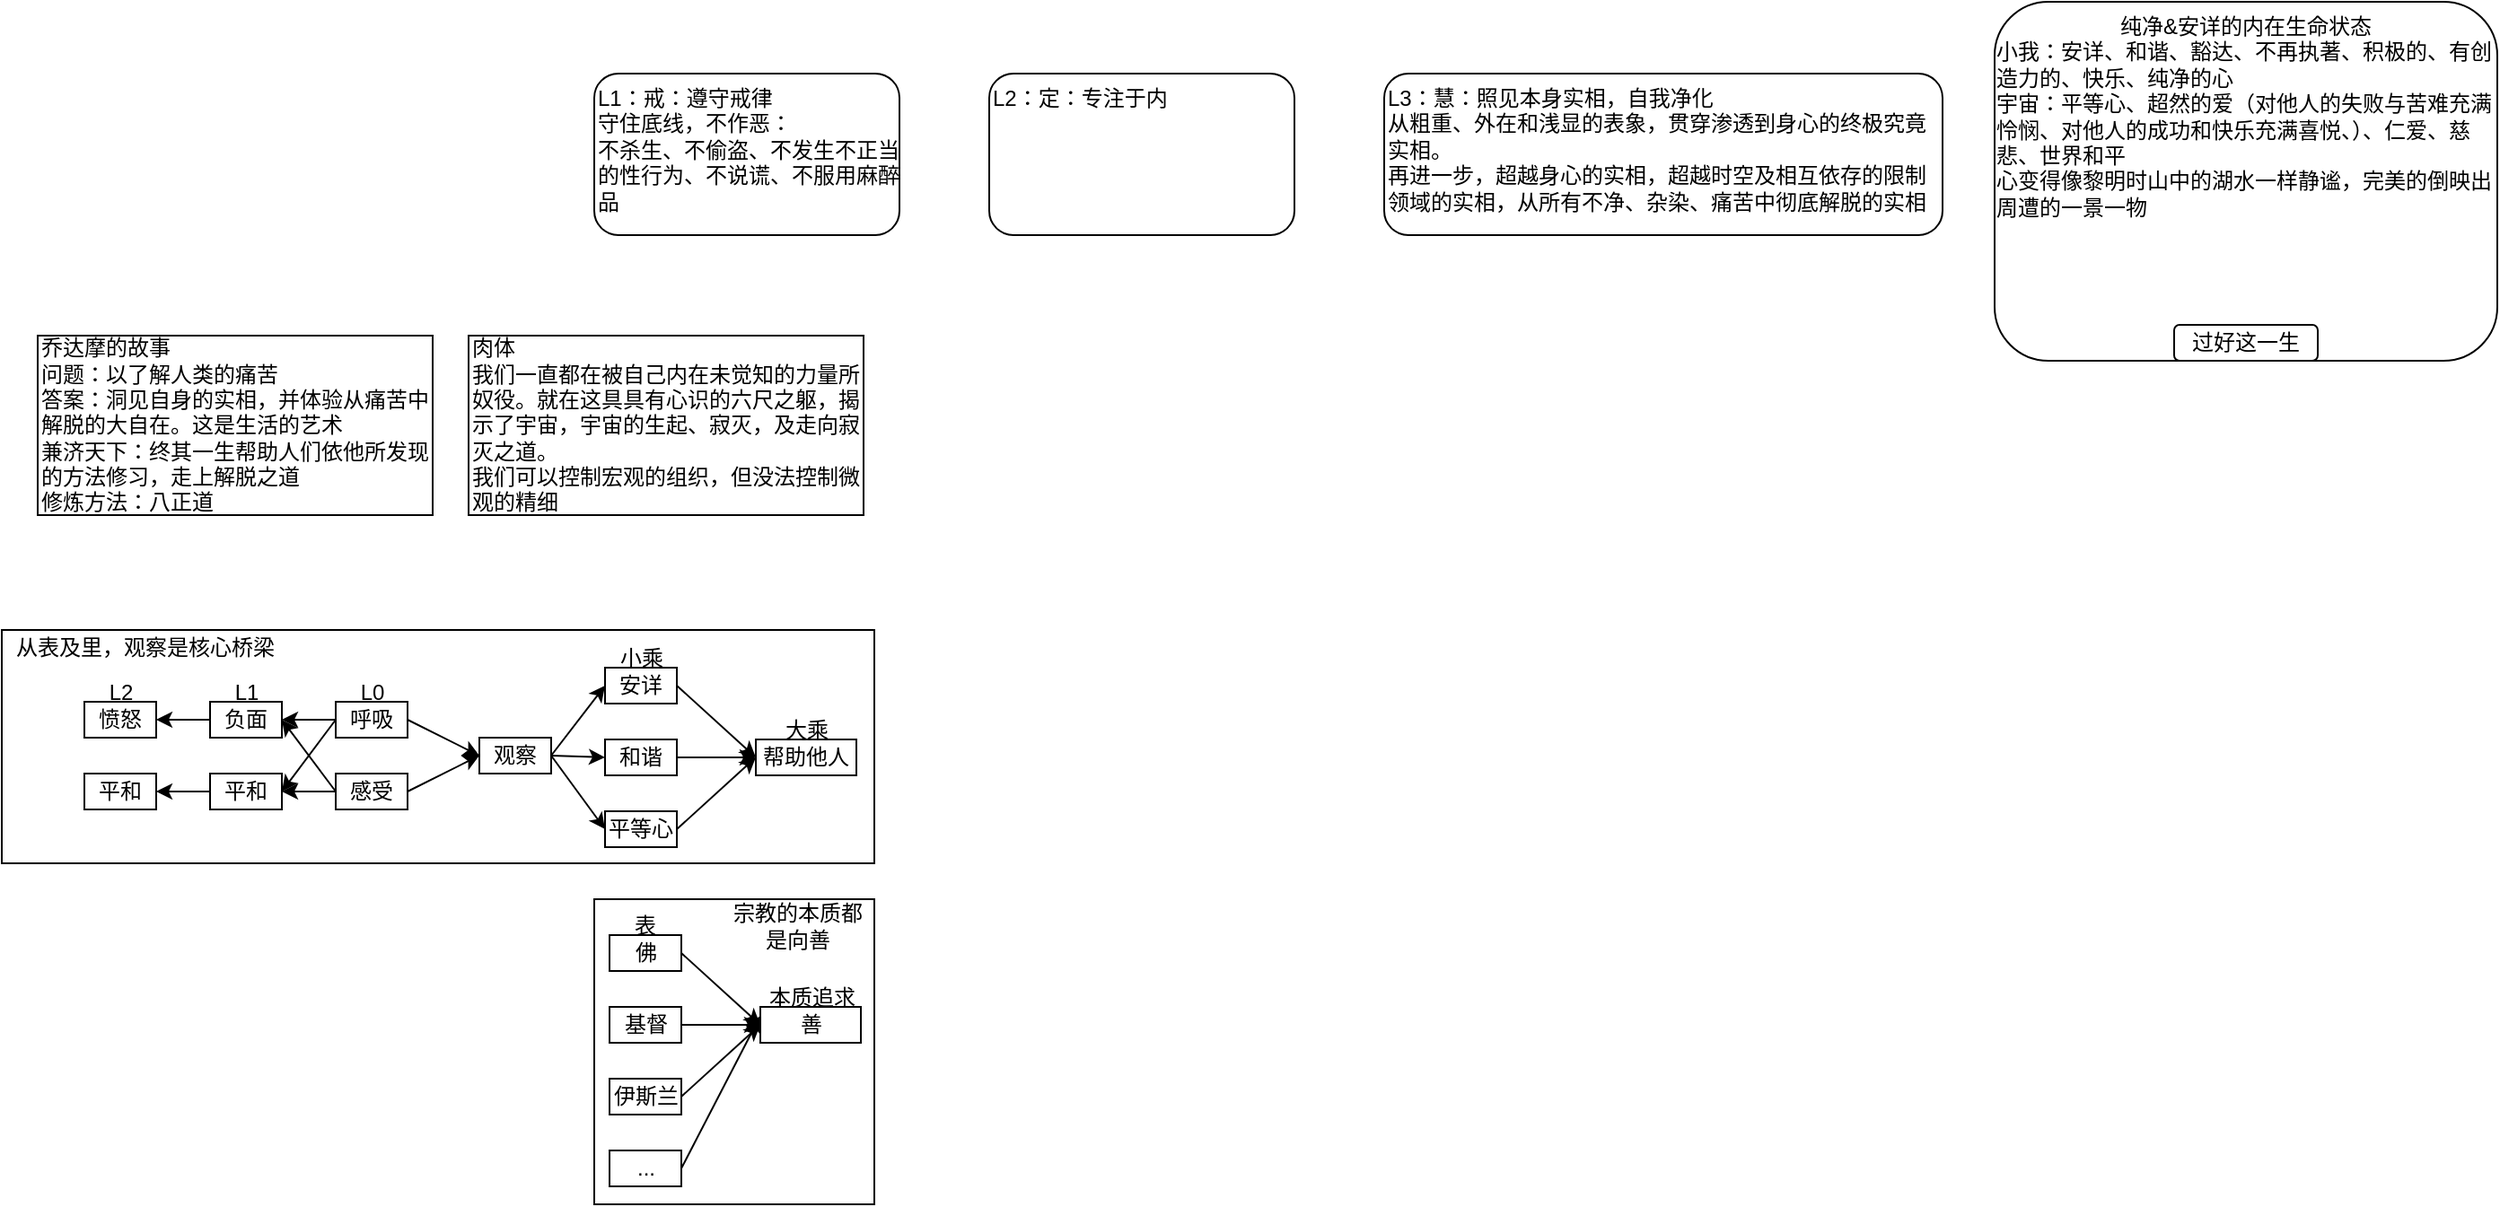 <mxfile version="24.7.6">
  <diagram name="第 1 页" id="rtMotEhuk78CixwwPYpt">
    <mxGraphModel dx="1752" dy="498" grid="1" gridSize="10" guides="1" tooltips="1" connect="1" arrows="1" fold="1" page="1" pageScale="1" pageWidth="827" pageHeight="1169" math="0" shadow="0">
      <root>
        <mxCell id="0" />
        <mxCell id="1" parent="0" />
        <mxCell id="nT96e9O3tZ2XYBUej3jo-65" value="" style="rounded=0;whiteSpace=wrap;html=1;" vertex="1" parent="1">
          <mxGeometry x="-690" y="440" width="486" height="130" as="geometry" />
        </mxCell>
        <mxCell id="nT96e9O3tZ2XYBUej3jo-3" value="&lt;div&gt;愤怒&lt;/div&gt;" style="rounded=0;whiteSpace=wrap;html=1;" vertex="1" parent="1">
          <mxGeometry x="-644" y="480" width="40" height="20" as="geometry" />
        </mxCell>
        <mxCell id="nT96e9O3tZ2XYBUej3jo-4" value="&lt;div&gt;平和&lt;/div&gt;" style="rounded=0;whiteSpace=wrap;html=1;" vertex="1" parent="1">
          <mxGeometry x="-644" y="520" width="40" height="20" as="geometry" />
        </mxCell>
        <mxCell id="nT96e9O3tZ2XYBUej3jo-5" value="&lt;div&gt;负面&lt;/div&gt;" style="rounded=0;whiteSpace=wrap;html=1;" vertex="1" parent="1">
          <mxGeometry x="-574" y="480" width="40" height="20" as="geometry" />
        </mxCell>
        <mxCell id="nT96e9O3tZ2XYBUej3jo-6" value="&lt;div&gt;平和&lt;/div&gt;" style="rounded=0;whiteSpace=wrap;html=1;" vertex="1" parent="1">
          <mxGeometry x="-574" y="520" width="40" height="20" as="geometry" />
        </mxCell>
        <mxCell id="nT96e9O3tZ2XYBUej3jo-9" style="edgeStyle=orthogonalEdgeStyle;rounded=0;orthogonalLoop=1;jettySize=auto;html=1;entryX=1;entryY=0.5;entryDx=0;entryDy=0;" edge="1" parent="1" source="nT96e9O3tZ2XYBUej3jo-7" target="nT96e9O3tZ2XYBUej3jo-5">
          <mxGeometry relative="1" as="geometry" />
        </mxCell>
        <mxCell id="nT96e9O3tZ2XYBUej3jo-7" value="&lt;div&gt;呼吸&lt;/div&gt;" style="rounded=0;whiteSpace=wrap;html=1;" vertex="1" parent="1">
          <mxGeometry x="-504" y="480" width="40" height="20" as="geometry" />
        </mxCell>
        <mxCell id="nT96e9O3tZ2XYBUej3jo-10" style="edgeStyle=orthogonalEdgeStyle;rounded=0;orthogonalLoop=1;jettySize=auto;html=1;entryX=1;entryY=0.5;entryDx=0;entryDy=0;" edge="1" parent="1" source="nT96e9O3tZ2XYBUej3jo-8" target="nT96e9O3tZ2XYBUej3jo-6">
          <mxGeometry relative="1" as="geometry" />
        </mxCell>
        <mxCell id="nT96e9O3tZ2XYBUej3jo-8" value="&lt;div&gt;感受&lt;/div&gt;" style="rounded=0;whiteSpace=wrap;html=1;" vertex="1" parent="1">
          <mxGeometry x="-504" y="520" width="40" height="20" as="geometry" />
        </mxCell>
        <mxCell id="nT96e9O3tZ2XYBUej3jo-11" value="" style="endArrow=classic;html=1;rounded=0;exitX=0;exitY=0.5;exitDx=0;exitDy=0;" edge="1" parent="1" source="nT96e9O3tZ2XYBUej3jo-8">
          <mxGeometry width="50" height="50" relative="1" as="geometry">
            <mxPoint x="-694" y="640" as="sourcePoint" />
            <mxPoint x="-534" y="490" as="targetPoint" />
          </mxGeometry>
        </mxCell>
        <mxCell id="nT96e9O3tZ2XYBUej3jo-12" value="" style="endArrow=classic;html=1;rounded=0;exitX=0;exitY=0.5;exitDx=0;exitDy=0;" edge="1" parent="1" source="nT96e9O3tZ2XYBUej3jo-7">
          <mxGeometry width="50" height="50" relative="1" as="geometry">
            <mxPoint x="-494" y="540" as="sourcePoint" />
            <mxPoint x="-534" y="530" as="targetPoint" />
          </mxGeometry>
        </mxCell>
        <mxCell id="nT96e9O3tZ2XYBUej3jo-13" value="" style="endArrow=classic;html=1;rounded=0;exitX=0;exitY=0.5;exitDx=0;exitDy=0;" edge="1" parent="1" source="nT96e9O3tZ2XYBUej3jo-5">
          <mxGeometry width="50" height="50" relative="1" as="geometry">
            <mxPoint x="-494" y="500" as="sourcePoint" />
            <mxPoint x="-604" y="490" as="targetPoint" />
          </mxGeometry>
        </mxCell>
        <mxCell id="nT96e9O3tZ2XYBUej3jo-14" value="" style="endArrow=classic;html=1;rounded=0;exitX=0;exitY=0.5;exitDx=0;exitDy=0;entryX=1;entryY=0.5;entryDx=0;entryDy=0;" edge="1" parent="1" source="nT96e9O3tZ2XYBUej3jo-6" target="nT96e9O3tZ2XYBUej3jo-4">
          <mxGeometry width="50" height="50" relative="1" as="geometry">
            <mxPoint x="-564" y="500" as="sourcePoint" />
            <mxPoint x="-594" y="500" as="targetPoint" />
          </mxGeometry>
        </mxCell>
        <mxCell id="nT96e9O3tZ2XYBUej3jo-15" value="L0" style="text;html=1;align=center;verticalAlign=middle;whiteSpace=wrap;rounded=0;" vertex="1" parent="1">
          <mxGeometry x="-501.5" y="470" width="35" height="10" as="geometry" />
        </mxCell>
        <mxCell id="nT96e9O3tZ2XYBUej3jo-16" value="L1" style="text;html=1;align=center;verticalAlign=middle;whiteSpace=wrap;rounded=0;" vertex="1" parent="1">
          <mxGeometry x="-571.5" y="470" width="35" height="10" as="geometry" />
        </mxCell>
        <mxCell id="nT96e9O3tZ2XYBUej3jo-17" value="L2" style="text;html=1;align=center;verticalAlign=middle;whiteSpace=wrap;rounded=0;" vertex="1" parent="1">
          <mxGeometry x="-641.5" y="470" width="35" height="10" as="geometry" />
        </mxCell>
        <mxCell id="nT96e9O3tZ2XYBUej3jo-19" value="&lt;div&gt;观察&lt;/div&gt;" style="rounded=0;whiteSpace=wrap;html=1;" vertex="1" parent="1">
          <mxGeometry x="-424" y="500" width="40" height="20" as="geometry" />
        </mxCell>
        <mxCell id="nT96e9O3tZ2XYBUej3jo-21" value="" style="endArrow=classic;html=1;rounded=0;exitX=1;exitY=0.5;exitDx=0;exitDy=0;entryX=0;entryY=0.5;entryDx=0;entryDy=0;" edge="1" parent="1" source="nT96e9O3tZ2XYBUej3jo-7" target="nT96e9O3tZ2XYBUej3jo-19">
          <mxGeometry width="50" height="50" relative="1" as="geometry">
            <mxPoint x="-424" y="540" as="sourcePoint" />
            <mxPoint x="-454" y="580" as="targetPoint" />
          </mxGeometry>
        </mxCell>
        <mxCell id="nT96e9O3tZ2XYBUej3jo-22" value="" style="endArrow=classic;html=1;rounded=0;exitX=1;exitY=0.5;exitDx=0;exitDy=0;entryX=0;entryY=0.5;entryDx=0;entryDy=0;" edge="1" parent="1" source="nT96e9O3tZ2XYBUej3jo-8" target="nT96e9O3tZ2XYBUej3jo-19">
          <mxGeometry width="50" height="50" relative="1" as="geometry">
            <mxPoint x="-454" y="500" as="sourcePoint" />
            <mxPoint x="-414" y="520" as="targetPoint" />
          </mxGeometry>
        </mxCell>
        <mxCell id="nT96e9O3tZ2XYBUej3jo-23" value="安详" style="rounded=0;whiteSpace=wrap;html=1;" vertex="1" parent="1">
          <mxGeometry x="-354" y="461" width="40" height="20" as="geometry" />
        </mxCell>
        <mxCell id="nT96e9O3tZ2XYBUej3jo-24" value="&lt;div&gt;和谐&lt;/div&gt;" style="rounded=0;whiteSpace=wrap;html=1;" vertex="1" parent="1">
          <mxGeometry x="-354" y="501" width="40" height="20" as="geometry" />
        </mxCell>
        <mxCell id="nT96e9O3tZ2XYBUej3jo-25" value="小乘" style="text;html=1;align=center;verticalAlign=middle;whiteSpace=wrap;rounded=0;" vertex="1" parent="1">
          <mxGeometry x="-351.5" y="451" width="35" height="10" as="geometry" />
        </mxCell>
        <mxCell id="nT96e9O3tZ2XYBUej3jo-26" value="&lt;div&gt;平等心&lt;/div&gt;" style="rounded=0;whiteSpace=wrap;html=1;" vertex="1" parent="1">
          <mxGeometry x="-354" y="541" width="40" height="20" as="geometry" />
        </mxCell>
        <mxCell id="nT96e9O3tZ2XYBUej3jo-28" value="&lt;div&gt;帮助他人&lt;/div&gt;" style="rounded=0;whiteSpace=wrap;html=1;" vertex="1" parent="1">
          <mxGeometry x="-270" y="501" width="56" height="20" as="geometry" />
        </mxCell>
        <mxCell id="nT96e9O3tZ2XYBUej3jo-29" value="大乘" style="text;html=1;align=center;verticalAlign=middle;whiteSpace=wrap;rounded=0;" vertex="1" parent="1">
          <mxGeometry x="-259.5" y="491" width="35" height="10" as="geometry" />
        </mxCell>
        <mxCell id="nT96e9O3tZ2XYBUej3jo-30" value="" style="endArrow=classic;html=1;rounded=0;exitX=1;exitY=0.5;exitDx=0;exitDy=0;entryX=0;entryY=0.5;entryDx=0;entryDy=0;" edge="1" parent="1" source="nT96e9O3tZ2XYBUej3jo-19" target="nT96e9O3tZ2XYBUej3jo-23">
          <mxGeometry width="50" height="50" relative="1" as="geometry">
            <mxPoint x="-454" y="500" as="sourcePoint" />
            <mxPoint x="-414" y="520" as="targetPoint" />
          </mxGeometry>
        </mxCell>
        <mxCell id="nT96e9O3tZ2XYBUej3jo-31" value="" style="endArrow=classic;html=1;rounded=0;exitX=1;exitY=0.5;exitDx=0;exitDy=0;entryX=0;entryY=0.5;entryDx=0;entryDy=0;" edge="1" parent="1" source="nT96e9O3tZ2XYBUej3jo-19" target="nT96e9O3tZ2XYBUej3jo-24">
          <mxGeometry width="50" height="50" relative="1" as="geometry">
            <mxPoint x="-374" y="520" as="sourcePoint" />
            <mxPoint x="-344" y="500" as="targetPoint" />
          </mxGeometry>
        </mxCell>
        <mxCell id="nT96e9O3tZ2XYBUej3jo-32" value="" style="endArrow=classic;html=1;rounded=0;exitX=1;exitY=0.5;exitDx=0;exitDy=0;entryX=0;entryY=0.5;entryDx=0;entryDy=0;" edge="1" parent="1" source="nT96e9O3tZ2XYBUej3jo-19" target="nT96e9O3tZ2XYBUej3jo-26">
          <mxGeometry width="50" height="50" relative="1" as="geometry">
            <mxPoint x="-374" y="520" as="sourcePoint" />
            <mxPoint x="-344" y="540" as="targetPoint" />
          </mxGeometry>
        </mxCell>
        <mxCell id="nT96e9O3tZ2XYBUej3jo-33" value="" style="endArrow=classic;html=1;rounded=0;exitX=1;exitY=0.5;exitDx=0;exitDy=0;entryX=0;entryY=0.5;entryDx=0;entryDy=0;" edge="1" parent="1" source="nT96e9O3tZ2XYBUej3jo-26" target="nT96e9O3tZ2XYBUej3jo-28">
          <mxGeometry width="50" height="50" relative="1" as="geometry">
            <mxPoint x="-374" y="501" as="sourcePoint" />
            <mxPoint x="-344" y="561" as="targetPoint" />
          </mxGeometry>
        </mxCell>
        <mxCell id="nT96e9O3tZ2XYBUej3jo-34" value="" style="endArrow=classic;html=1;rounded=0;exitX=1;exitY=0.5;exitDx=0;exitDy=0;entryX=0;entryY=0.5;entryDx=0;entryDy=0;" edge="1" parent="1" source="nT96e9O3tZ2XYBUej3jo-24" target="nT96e9O3tZ2XYBUej3jo-28">
          <mxGeometry width="50" height="50" relative="1" as="geometry">
            <mxPoint x="-304" y="561" as="sourcePoint" />
            <mxPoint x="-260" y="521" as="targetPoint" />
          </mxGeometry>
        </mxCell>
        <mxCell id="nT96e9O3tZ2XYBUej3jo-35" value="" style="endArrow=classic;html=1;rounded=0;exitX=1;exitY=0.5;exitDx=0;exitDy=0;entryX=0;entryY=0.5;entryDx=0;entryDy=0;" edge="1" parent="1" source="nT96e9O3tZ2XYBUej3jo-23" target="nT96e9O3tZ2XYBUej3jo-28">
          <mxGeometry width="50" height="50" relative="1" as="geometry">
            <mxPoint x="-304" y="521" as="sourcePoint" />
            <mxPoint x="-260" y="521" as="targetPoint" />
          </mxGeometry>
        </mxCell>
        <mxCell id="nT96e9O3tZ2XYBUej3jo-36" value="&lt;div&gt;纯净&amp;amp;安详的内在生命状态&lt;/div&gt;&lt;div style=&quot;text-align: left;&quot;&gt;&lt;span style=&quot;background-color: initial;&quot;&gt;小我：安详、和谐、&lt;/span&gt;&lt;span style=&quot;background-color: initial;&quot;&gt;豁达、不再执著、积极的、有创造力的、快乐、纯净的心&lt;/span&gt;&lt;/div&gt;&lt;div style=&quot;text-align: left;&quot;&gt;宇宙：平等心、超然的爱（对他人的失败与苦难充满怜悯、对他人的成功和快乐充满喜悦、）、仁爱、慈悲、世界和平&lt;span style=&quot;background-color: initial;&quot;&gt;&lt;br&gt;&lt;/span&gt;&lt;/div&gt;&lt;div style=&quot;text-align: left;&quot;&gt;心变得像黎明时山中的湖水一样静谧，完美的倒映出周遭的一景一物&lt;/div&gt;" style="rounded=1;whiteSpace=wrap;html=1;verticalAlign=top;" vertex="1" parent="1">
          <mxGeometry x="420" y="90" width="280" height="200" as="geometry" />
        </mxCell>
        <mxCell id="nT96e9O3tZ2XYBUej3jo-37" value="过好这一生" style="rounded=1;whiteSpace=wrap;html=1;" vertex="1" parent="1">
          <mxGeometry x="520" y="270" width="80" height="20" as="geometry" />
        </mxCell>
        <mxCell id="nT96e9O3tZ2XYBUej3jo-38" value="L1：戒：遵守戒律&lt;div&gt;守住底线，不作恶：&lt;/div&gt;&lt;div&gt;不杀生、不偷盗、不发生不正当的性行为、不说谎、不服用麻醉品&lt;/div&gt;&lt;div&gt;&lt;br&gt;&lt;div&gt;&lt;br&gt;&lt;/div&gt;&lt;/div&gt;" style="rounded=1;whiteSpace=wrap;html=1;verticalAlign=top;align=left;" vertex="1" parent="1">
          <mxGeometry x="-360" y="130" width="170" height="90" as="geometry" />
        </mxCell>
        <mxCell id="nT96e9O3tZ2XYBUej3jo-39" value="L2：定：专注于内&lt;div&gt;&lt;div&gt;&lt;br&gt;&lt;/div&gt;&lt;/div&gt;" style="rounded=1;whiteSpace=wrap;html=1;verticalAlign=top;align=left;" vertex="1" parent="1">
          <mxGeometry x="-140" y="130" width="170" height="90" as="geometry" />
        </mxCell>
        <mxCell id="nT96e9O3tZ2XYBUej3jo-40" value="L3：慧：照见本身实相，自我净化&lt;span style=&quot;white-space: pre;&quot;&gt;&#x9;&lt;/span&gt;&lt;div&gt;从粗重、外在和浅显的表象，贯穿渗透到身心的终极究竟实相。&lt;/div&gt;&lt;div&gt;再进一步，超越身心的实相，超越时空及相互依存的限制领域的实相，从所有不净、杂染、痛苦中彻底解脱的实相&lt;br&gt;&lt;div&gt;&lt;br&gt;&lt;div&gt;&lt;div&gt;&lt;br&gt;&lt;/div&gt;&lt;/div&gt;&lt;/div&gt;&lt;/div&gt;" style="rounded=1;whiteSpace=wrap;html=1;verticalAlign=top;align=left;" vertex="1" parent="1">
          <mxGeometry x="80" y="130" width="311" height="90" as="geometry" />
        </mxCell>
        <mxCell id="nT96e9O3tZ2XYBUej3jo-61" value="" style="rounded=0;whiteSpace=wrap;html=1;" vertex="1" parent="1">
          <mxGeometry x="-360" y="590" width="156" height="170" as="geometry" />
        </mxCell>
        <mxCell id="nT96e9O3tZ2XYBUej3jo-50" value="佛" style="rounded=0;whiteSpace=wrap;html=1;" vertex="1" parent="1">
          <mxGeometry x="-351.5" y="610" width="40" height="20" as="geometry" />
        </mxCell>
        <mxCell id="nT96e9O3tZ2XYBUej3jo-51" value="&lt;div&gt;基督&lt;/div&gt;" style="rounded=0;whiteSpace=wrap;html=1;" vertex="1" parent="1">
          <mxGeometry x="-351.5" y="650" width="40" height="20" as="geometry" />
        </mxCell>
        <mxCell id="nT96e9O3tZ2XYBUej3jo-52" value="表" style="text;html=1;align=center;verticalAlign=middle;whiteSpace=wrap;rounded=0;" vertex="1" parent="1">
          <mxGeometry x="-349" y="600" width="35" height="10" as="geometry" />
        </mxCell>
        <mxCell id="nT96e9O3tZ2XYBUej3jo-53" value="&lt;div&gt;伊斯兰&lt;/div&gt;" style="rounded=0;whiteSpace=wrap;html=1;" vertex="1" parent="1">
          <mxGeometry x="-351.5" y="690" width="40" height="20" as="geometry" />
        </mxCell>
        <mxCell id="nT96e9O3tZ2XYBUej3jo-54" value="善" style="rounded=0;whiteSpace=wrap;html=1;" vertex="1" parent="1">
          <mxGeometry x="-267.5" y="650" width="56" height="20" as="geometry" />
        </mxCell>
        <mxCell id="nT96e9O3tZ2XYBUej3jo-55" value="本质追求" style="text;html=1;align=center;verticalAlign=middle;whiteSpace=wrap;rounded=0;" vertex="1" parent="1">
          <mxGeometry x="-267.5" y="640" width="57" height="10" as="geometry" />
        </mxCell>
        <mxCell id="nT96e9O3tZ2XYBUej3jo-56" value="" style="endArrow=classic;html=1;rounded=0;exitX=1;exitY=0.5;exitDx=0;exitDy=0;entryX=0;entryY=0.5;entryDx=0;entryDy=0;" edge="1" parent="1" source="nT96e9O3tZ2XYBUej3jo-53" target="nT96e9O3tZ2XYBUej3jo-54">
          <mxGeometry width="50" height="50" relative="1" as="geometry">
            <mxPoint x="-371.5" y="650" as="sourcePoint" />
            <mxPoint x="-341.5" y="710" as="targetPoint" />
          </mxGeometry>
        </mxCell>
        <mxCell id="nT96e9O3tZ2XYBUej3jo-57" value="" style="endArrow=classic;html=1;rounded=0;exitX=1;exitY=0.5;exitDx=0;exitDy=0;entryX=0;entryY=0.5;entryDx=0;entryDy=0;" edge="1" parent="1" source="nT96e9O3tZ2XYBUej3jo-51" target="nT96e9O3tZ2XYBUej3jo-54">
          <mxGeometry width="50" height="50" relative="1" as="geometry">
            <mxPoint x="-301.5" y="710" as="sourcePoint" />
            <mxPoint x="-257.5" y="670" as="targetPoint" />
          </mxGeometry>
        </mxCell>
        <mxCell id="nT96e9O3tZ2XYBUej3jo-58" value="" style="endArrow=classic;html=1;rounded=0;exitX=1;exitY=0.5;exitDx=0;exitDy=0;entryX=0;entryY=0.5;entryDx=0;entryDy=0;" edge="1" parent="1" source="nT96e9O3tZ2XYBUej3jo-50" target="nT96e9O3tZ2XYBUej3jo-54">
          <mxGeometry width="50" height="50" relative="1" as="geometry">
            <mxPoint x="-301.5" y="670" as="sourcePoint" />
            <mxPoint x="-257.5" y="670" as="targetPoint" />
          </mxGeometry>
        </mxCell>
        <mxCell id="nT96e9O3tZ2XYBUej3jo-59" value="&lt;div&gt;...&lt;/div&gt;" style="rounded=0;whiteSpace=wrap;html=1;" vertex="1" parent="1">
          <mxGeometry x="-351.5" y="730" width="40" height="20" as="geometry" />
        </mxCell>
        <mxCell id="nT96e9O3tZ2XYBUej3jo-60" value="" style="endArrow=classic;html=1;rounded=0;exitX=1;exitY=0.5;exitDx=0;exitDy=0;entryX=0;entryY=0.25;entryDx=0;entryDy=0;" edge="1" parent="1" source="nT96e9O3tZ2XYBUej3jo-59" target="nT96e9O3tZ2XYBUej3jo-54">
          <mxGeometry width="50" height="50" relative="1" as="geometry">
            <mxPoint x="-301" y="710" as="sourcePoint" />
            <mxPoint x="-257" y="670" as="targetPoint" />
          </mxGeometry>
        </mxCell>
        <mxCell id="nT96e9O3tZ2XYBUej3jo-62" value="&lt;div&gt;乔达摩的故事&lt;/div&gt;&lt;div&gt;问题：以了解人类的痛苦&lt;/div&gt;&lt;div&gt;答案：洞见自身的实相，并体验从痛苦中解脱的大自在。这是生活的艺术&lt;/div&gt;&lt;div&gt;兼济天下：终其一生帮助人们依他所发现的方法修习，走上解脱之道&lt;/div&gt;&lt;div&gt;修炼方法：八正道&lt;/div&gt;" style="rounded=0;whiteSpace=wrap;html=1;align=left;" vertex="1" parent="1">
          <mxGeometry x="-670" y="276" width="220" height="100" as="geometry" />
        </mxCell>
        <mxCell id="nT96e9O3tZ2XYBUej3jo-64" value="&lt;div&gt;肉体&lt;/div&gt;&lt;div&gt;我们一直都在被自己内在未觉知的力量所奴役。就在这具具有心识的六尺之躯，揭示了宇宙，宇宙的生起、寂灭，及走向寂灭之道。&lt;/div&gt;&lt;div&gt;我们可以控制宏观的组织，但没法控制微观的精细&lt;/div&gt;" style="rounded=0;whiteSpace=wrap;html=1;align=left;" vertex="1" parent="1">
          <mxGeometry x="-430" y="276" width="220" height="100" as="geometry" />
        </mxCell>
        <mxCell id="nT96e9O3tZ2XYBUej3jo-66" value="宗教的本质都是向善" style="text;html=1;align=center;verticalAlign=middle;whiteSpace=wrap;rounded=0;" vertex="1" parent="1">
          <mxGeometry x="-284.5" y="590" width="74.5" height="30" as="geometry" />
        </mxCell>
        <mxCell id="nT96e9O3tZ2XYBUej3jo-67" value="从表及里，观察是核心桥梁" style="text;html=1;align=center;verticalAlign=middle;whiteSpace=wrap;rounded=0;" vertex="1" parent="1">
          <mxGeometry x="-690" y="440" width="160" height="20" as="geometry" />
        </mxCell>
      </root>
    </mxGraphModel>
  </diagram>
</mxfile>
